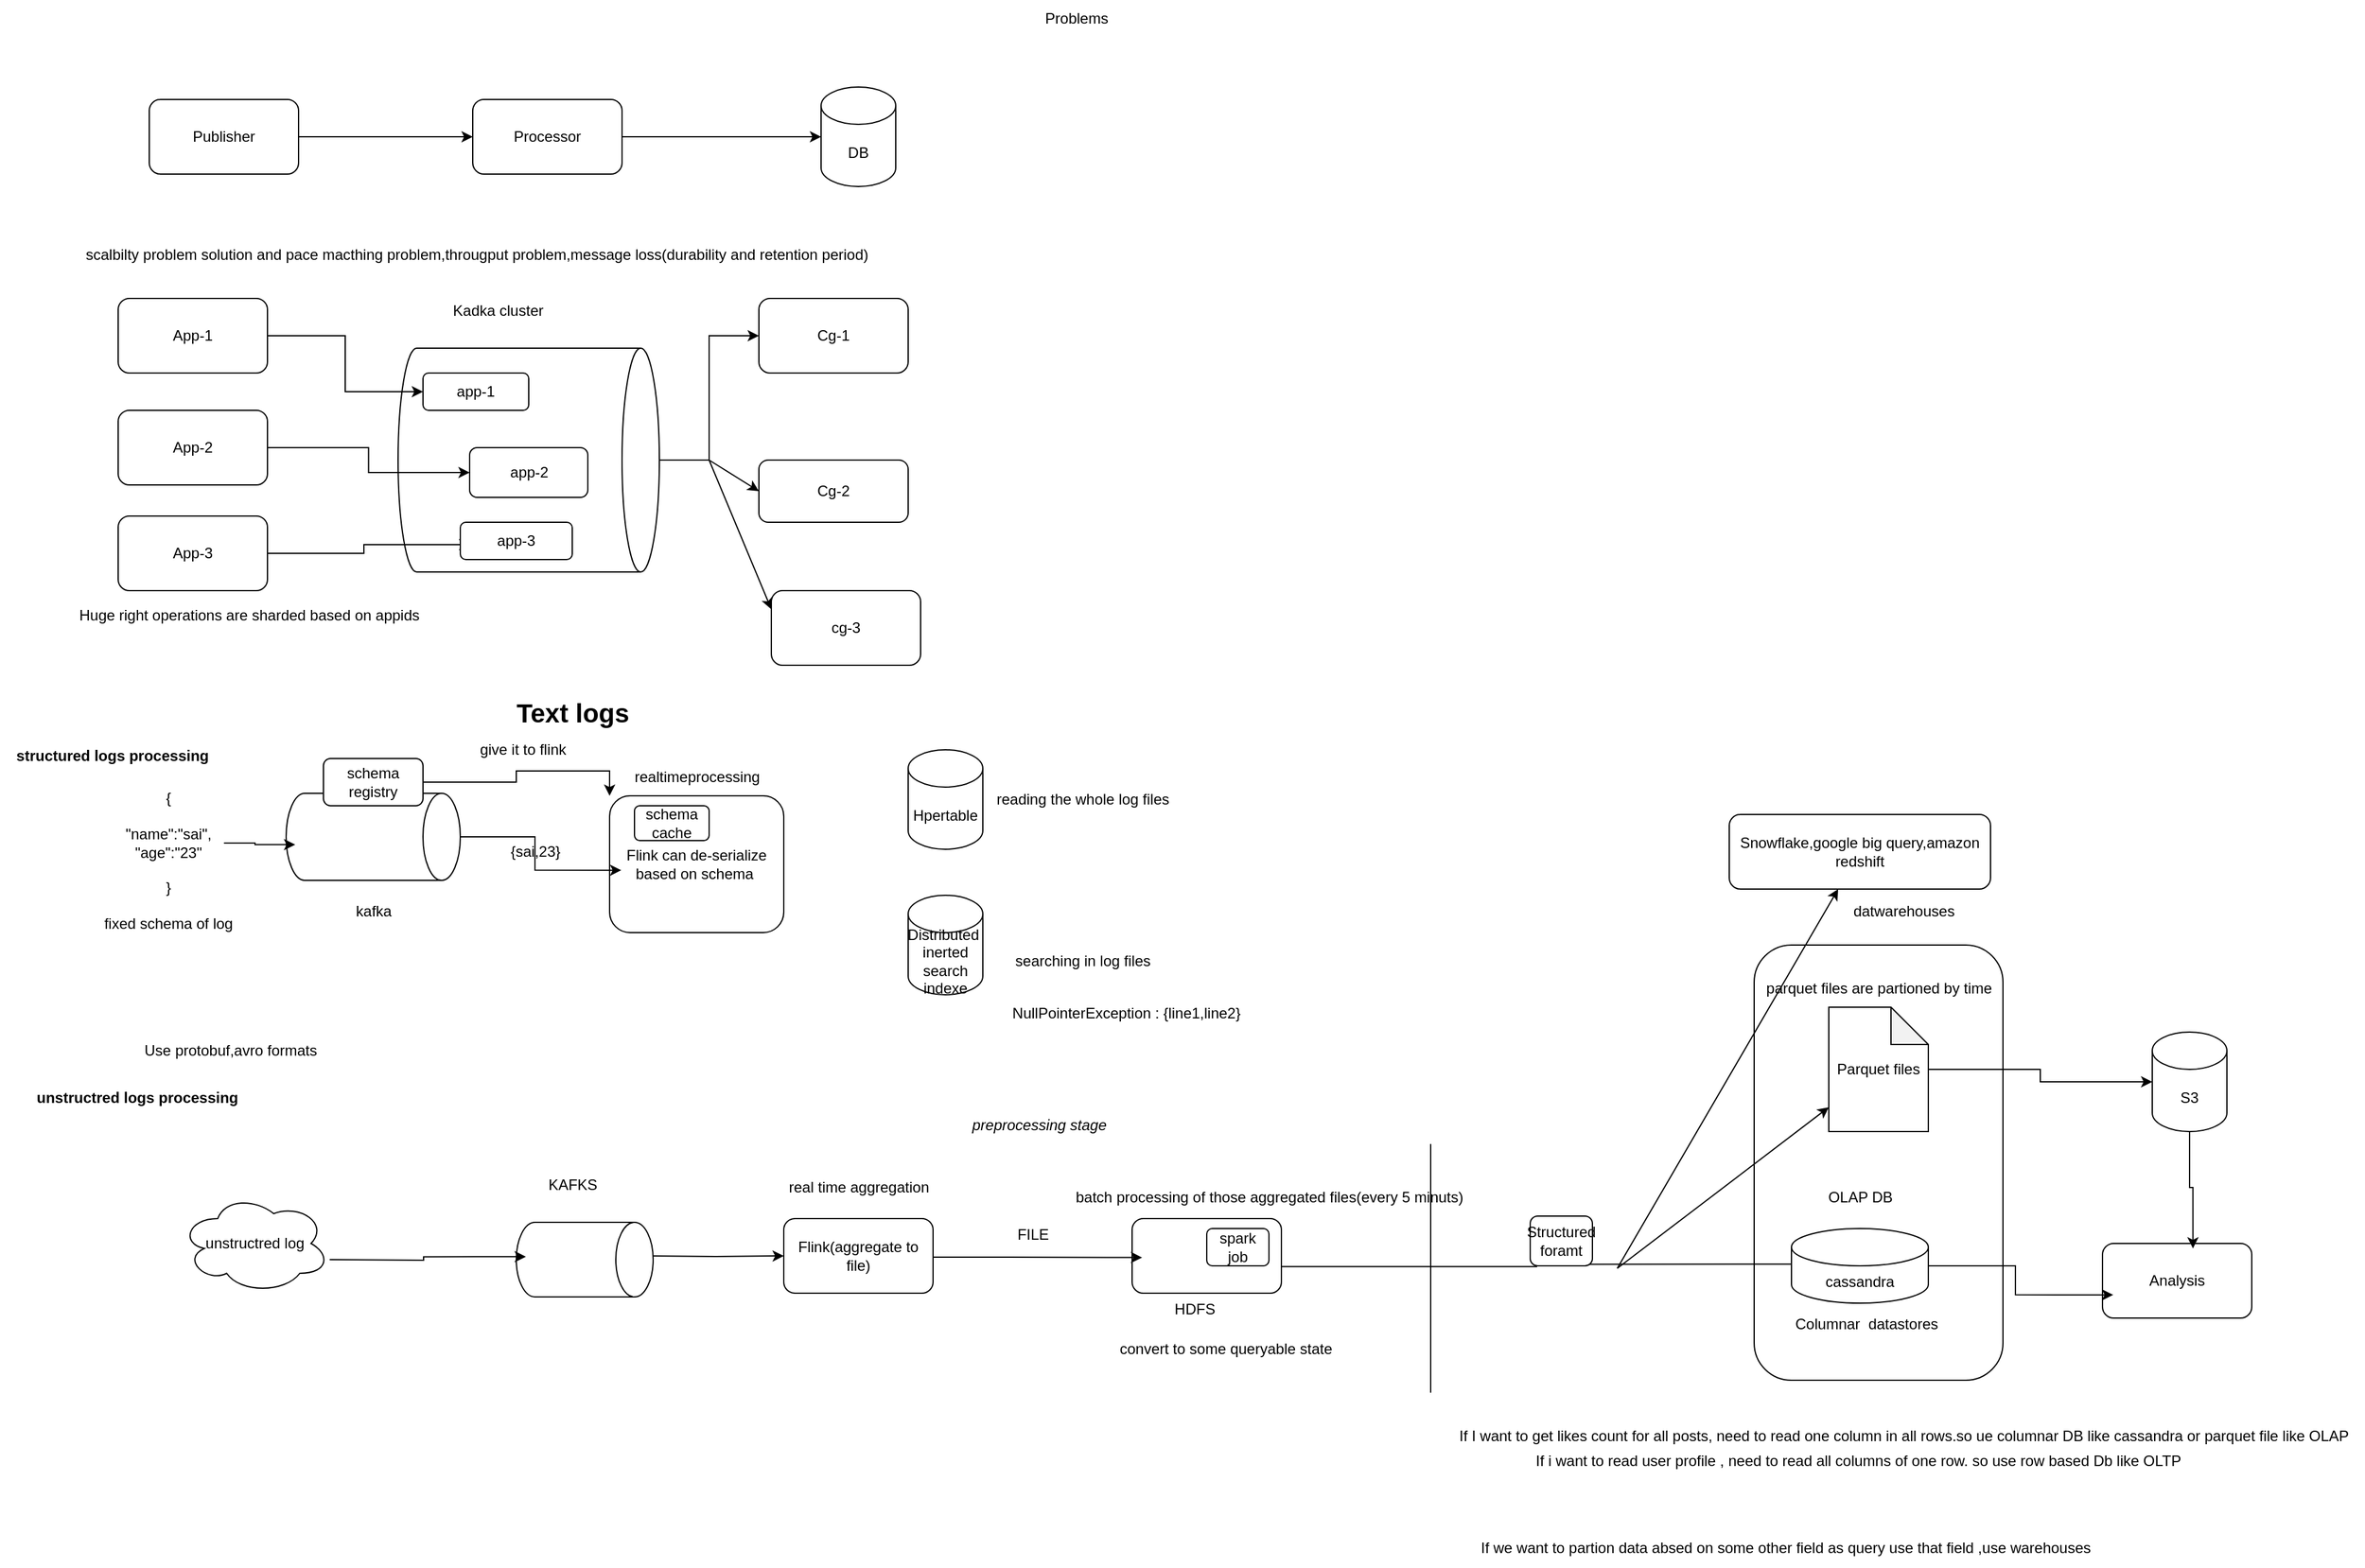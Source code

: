 <mxfile version="26.0.5">
  <diagram name="Page-1" id="fbrGblQ0Jxa6JTfF2wjv">
    <mxGraphModel dx="3094" dy="412" grid="1" gridSize="10" guides="1" tooltips="1" connect="1" arrows="1" fold="1" page="1" pageScale="1" pageWidth="2300" pageHeight="2300" math="0" shadow="0">
      <root>
        <mxCell id="0" />
        <mxCell id="1" parent="0" />
        <mxCell id="SqJxspUXISPDHeBOHrzl-97" value="" style="rounded=1;whiteSpace=wrap;html=1;" vertex="1" parent="1">
          <mxGeometry x="1390" y="800" width="200" height="350" as="geometry" />
        </mxCell>
        <mxCell id="SqJxspUXISPDHeBOHrzl-10" value="" style="shape=cylinder3;whiteSpace=wrap;html=1;boundedLbl=1;backgroundOutline=1;size=15;rotation=90;" vertex="1" parent="1">
          <mxGeometry x="315" y="305" width="180" height="210" as="geometry" />
        </mxCell>
        <mxCell id="SqJxspUXISPDHeBOHrzl-1" value="Processor" style="rounded=1;whiteSpace=wrap;html=1;" vertex="1" parent="1">
          <mxGeometry x="360" y="120" width="120" height="60" as="geometry" />
        </mxCell>
        <mxCell id="SqJxspUXISPDHeBOHrzl-4" style="edgeStyle=orthogonalEdgeStyle;rounded=0;orthogonalLoop=1;jettySize=auto;html=1;entryX=0;entryY=0.5;entryDx=0;entryDy=0;" edge="1" parent="1" source="SqJxspUXISPDHeBOHrzl-2" target="SqJxspUXISPDHeBOHrzl-1">
          <mxGeometry relative="1" as="geometry" />
        </mxCell>
        <mxCell id="SqJxspUXISPDHeBOHrzl-2" value="Publisher" style="rounded=1;whiteSpace=wrap;html=1;" vertex="1" parent="1">
          <mxGeometry x="100" y="120" width="120" height="60" as="geometry" />
        </mxCell>
        <mxCell id="SqJxspUXISPDHeBOHrzl-3" value="DB" style="shape=cylinder3;whiteSpace=wrap;html=1;boundedLbl=1;backgroundOutline=1;size=15;" vertex="1" parent="1">
          <mxGeometry x="640" y="110" width="60" height="80" as="geometry" />
        </mxCell>
        <mxCell id="SqJxspUXISPDHeBOHrzl-5" style="edgeStyle=orthogonalEdgeStyle;rounded=0;orthogonalLoop=1;jettySize=auto;html=1;entryX=0;entryY=0.5;entryDx=0;entryDy=0;entryPerimeter=0;" edge="1" parent="1" source="SqJxspUXISPDHeBOHrzl-1" target="SqJxspUXISPDHeBOHrzl-3">
          <mxGeometry relative="1" as="geometry" />
        </mxCell>
        <mxCell id="SqJxspUXISPDHeBOHrzl-6" value="Problems" style="text;html=1;align=center;verticalAlign=middle;resizable=0;points=[];autosize=1;strokeColor=none;fillColor=none;" vertex="1" parent="1">
          <mxGeometry x="810" y="40" width="70" height="30" as="geometry" />
        </mxCell>
        <mxCell id="SqJxspUXISPDHeBOHrzl-21" style="edgeStyle=orthogonalEdgeStyle;rounded=0;orthogonalLoop=1;jettySize=auto;html=1;" edge="1" parent="1" source="SqJxspUXISPDHeBOHrzl-7" target="SqJxspUXISPDHeBOHrzl-11">
          <mxGeometry relative="1" as="geometry" />
        </mxCell>
        <mxCell id="SqJxspUXISPDHeBOHrzl-7" value="App-1" style="rounded=1;whiteSpace=wrap;html=1;" vertex="1" parent="1">
          <mxGeometry x="75" y="280" width="120" height="60" as="geometry" />
        </mxCell>
        <mxCell id="SqJxspUXISPDHeBOHrzl-19" style="edgeStyle=orthogonalEdgeStyle;rounded=0;orthogonalLoop=1;jettySize=auto;html=1;entryX=0;entryY=0.5;entryDx=0;entryDy=0;" edge="1" parent="1" source="SqJxspUXISPDHeBOHrzl-8" target="SqJxspUXISPDHeBOHrzl-16">
          <mxGeometry relative="1" as="geometry" />
        </mxCell>
        <mxCell id="SqJxspUXISPDHeBOHrzl-8" value="App-2" style="rounded=1;whiteSpace=wrap;html=1;" vertex="1" parent="1">
          <mxGeometry x="75" y="370" width="120" height="60" as="geometry" />
        </mxCell>
        <mxCell id="SqJxspUXISPDHeBOHrzl-20" style="edgeStyle=orthogonalEdgeStyle;rounded=0;orthogonalLoop=1;jettySize=auto;html=1;entryX=0.089;entryY=0.6;entryDx=0;entryDy=0;entryPerimeter=0;" edge="1" parent="1" source="SqJxspUXISPDHeBOHrzl-9" target="SqJxspUXISPDHeBOHrzl-13">
          <mxGeometry relative="1" as="geometry">
            <mxPoint x="270" y="480" as="targetPoint" />
          </mxGeometry>
        </mxCell>
        <mxCell id="SqJxspUXISPDHeBOHrzl-9" value="App-3" style="rounded=1;whiteSpace=wrap;html=1;" vertex="1" parent="1">
          <mxGeometry x="75" y="455" width="120" height="60" as="geometry" />
        </mxCell>
        <mxCell id="SqJxspUXISPDHeBOHrzl-22" style="edgeStyle=orthogonalEdgeStyle;rounded=0;orthogonalLoop=1;jettySize=auto;html=1;" edge="1" parent="1" source="SqJxspUXISPDHeBOHrzl-10" target="SqJxspUXISPDHeBOHrzl-15">
          <mxGeometry relative="1" as="geometry" />
        </mxCell>
        <mxCell id="SqJxspUXISPDHeBOHrzl-11" value="app-1" style="rounded=1;whiteSpace=wrap;html=1;" vertex="1" parent="1">
          <mxGeometry x="320" y="340" width="85" height="30" as="geometry" />
        </mxCell>
        <mxCell id="SqJxspUXISPDHeBOHrzl-12" value="Cg-2" style="rounded=1;whiteSpace=wrap;html=1;" vertex="1" parent="1">
          <mxGeometry x="590" y="410" width="120" height="50" as="geometry" />
        </mxCell>
        <mxCell id="SqJxspUXISPDHeBOHrzl-13" value="app-3" style="rounded=1;whiteSpace=wrap;html=1;" vertex="1" parent="1">
          <mxGeometry x="350" y="460" width="90" height="30" as="geometry" />
        </mxCell>
        <mxCell id="SqJxspUXISPDHeBOHrzl-14" value="Kadka cluster" style="text;html=1;align=center;verticalAlign=middle;resizable=0;points=[];autosize=1;strokeColor=none;fillColor=none;" vertex="1" parent="1">
          <mxGeometry x="330" y="275" width="100" height="30" as="geometry" />
        </mxCell>
        <mxCell id="SqJxspUXISPDHeBOHrzl-15" value="Cg-1" style="rounded=1;whiteSpace=wrap;html=1;" vertex="1" parent="1">
          <mxGeometry x="590" y="280" width="120" height="60" as="geometry" />
        </mxCell>
        <mxCell id="SqJxspUXISPDHeBOHrzl-16" value="app-2" style="rounded=1;whiteSpace=wrap;html=1;" vertex="1" parent="1">
          <mxGeometry x="357.5" y="400" width="95" height="40" as="geometry" />
        </mxCell>
        <mxCell id="SqJxspUXISPDHeBOHrzl-17" value="cg-3" style="rounded=1;whiteSpace=wrap;html=1;" vertex="1" parent="1">
          <mxGeometry x="600" y="515" width="120" height="60" as="geometry" />
        </mxCell>
        <mxCell id="SqJxspUXISPDHeBOHrzl-23" value="" style="endArrow=classic;html=1;rounded=0;entryX=0;entryY=0.5;entryDx=0;entryDy=0;" edge="1" parent="1" target="SqJxspUXISPDHeBOHrzl-12">
          <mxGeometry width="50" height="50" relative="1" as="geometry">
            <mxPoint x="550" y="410" as="sourcePoint" />
            <mxPoint x="430" y="370" as="targetPoint" />
          </mxGeometry>
        </mxCell>
        <mxCell id="SqJxspUXISPDHeBOHrzl-24" value="" style="endArrow=classic;html=1;rounded=0;entryX=0;entryY=0.25;entryDx=0;entryDy=0;" edge="1" parent="1" target="SqJxspUXISPDHeBOHrzl-17">
          <mxGeometry width="50" height="50" relative="1" as="geometry">
            <mxPoint x="550" y="410" as="sourcePoint" />
            <mxPoint x="430" y="370" as="targetPoint" />
          </mxGeometry>
        </mxCell>
        <mxCell id="SqJxspUXISPDHeBOHrzl-25" value="scalbilty problem solution and pace macthing problem,througput problem,message loss(durability and retention period)" style="text;html=1;align=center;verticalAlign=middle;resizable=0;points=[];autosize=1;strokeColor=none;fillColor=none;" vertex="1" parent="1">
          <mxGeometry x="37.5" y="230" width="650" height="30" as="geometry" />
        </mxCell>
        <mxCell id="SqJxspUXISPDHeBOHrzl-26" value="&lt;b&gt;structured logs processing&lt;/b&gt;" style="text;html=1;align=center;verticalAlign=middle;resizable=0;points=[];autosize=1;strokeColor=none;fillColor=none;" vertex="1" parent="1">
          <mxGeometry x="-20" y="633" width="180" height="30" as="geometry" />
        </mxCell>
        <mxCell id="SqJxspUXISPDHeBOHrzl-27" value="&lt;b&gt;unstructred logs processing&lt;/b&gt;" style="text;html=1;align=center;verticalAlign=middle;resizable=0;points=[];autosize=1;strokeColor=none;fillColor=none;" vertex="1" parent="1">
          <mxGeometry x="-5" y="908" width="190" height="30" as="geometry" />
        </mxCell>
        <mxCell id="SqJxspUXISPDHeBOHrzl-28" value="Huge right operations are sharded based on appids" style="text;html=1;align=center;verticalAlign=middle;resizable=0;points=[];autosize=1;strokeColor=none;fillColor=none;" vertex="1" parent="1">
          <mxGeometry x="30" y="520" width="300" height="30" as="geometry" />
        </mxCell>
        <mxCell id="SqJxspUXISPDHeBOHrzl-29" value="Flink(aggregate to file)" style="rounded=1;whiteSpace=wrap;html=1;" vertex="1" parent="1">
          <mxGeometry x="610" y="1020" width="120" height="60" as="geometry" />
        </mxCell>
        <mxCell id="SqJxspUXISPDHeBOHrzl-70" style="edgeStyle=orthogonalEdgeStyle;rounded=0;orthogonalLoop=1;jettySize=auto;html=1;exitX=0.994;exitY=0.644;exitDx=0;exitDy=0;exitPerimeter=0;entryX=0.097;entryY=0.478;entryDx=0;entryDy=0;entryPerimeter=0;" edge="1" parent="1" source="SqJxspUXISPDHeBOHrzl-30" target="SqJxspUXISPDHeBOHrzl-78">
          <mxGeometry relative="1" as="geometry">
            <mxPoint x="1300" y="1059.5" as="targetPoint" />
            <mxPoint x="1070" y="1059.5" as="sourcePoint" />
          </mxGeometry>
        </mxCell>
        <mxCell id="SqJxspUXISPDHeBOHrzl-30" value="" style="rounded=1;whiteSpace=wrap;html=1;" vertex="1" parent="1">
          <mxGeometry x="890" y="1020" width="120" height="60" as="geometry" />
        </mxCell>
        <mxCell id="SqJxspUXISPDHeBOHrzl-31" value="real time aggregation" style="text;html=1;align=center;verticalAlign=middle;resizable=0;points=[];autosize=1;strokeColor=none;fillColor=none;" vertex="1" parent="1">
          <mxGeometry x="600" y="980" width="140" height="30" as="geometry" />
        </mxCell>
        <mxCell id="SqJxspUXISPDHeBOHrzl-32" value="batch processing of those aggregated files(every 5 minuts)" style="text;html=1;align=center;verticalAlign=middle;resizable=0;points=[];autosize=1;strokeColor=none;fillColor=none;" vertex="1" parent="1">
          <mxGeometry x="830" y="988" width="340" height="30" as="geometry" />
        </mxCell>
        <mxCell id="SqJxspUXISPDHeBOHrzl-33" style="edgeStyle=orthogonalEdgeStyle;rounded=0;orthogonalLoop=1;jettySize=auto;html=1;entryX=0.067;entryY=0.522;entryDx=0;entryDy=0;entryPerimeter=0;" edge="1" parent="1" source="SqJxspUXISPDHeBOHrzl-29" target="SqJxspUXISPDHeBOHrzl-30">
          <mxGeometry relative="1" as="geometry">
            <Array as="points">
              <mxPoint x="790" y="1051" />
              <mxPoint x="790" y="1051" />
            </Array>
          </mxGeometry>
        </mxCell>
        <mxCell id="SqJxspUXISPDHeBOHrzl-34" value="Flink can de-serialize based on schema&amp;nbsp;" style="rounded=1;whiteSpace=wrap;html=1;" vertex="1" parent="1">
          <mxGeometry x="470" y="680" width="140" height="110" as="geometry" />
        </mxCell>
        <mxCell id="SqJxspUXISPDHeBOHrzl-35" value="realtimeprocessing" style="text;html=1;align=center;verticalAlign=middle;resizable=0;points=[];autosize=1;strokeColor=none;fillColor=none;" vertex="1" parent="1">
          <mxGeometry x="480" y="650" width="120" height="30" as="geometry" />
        </mxCell>
        <mxCell id="SqJxspUXISPDHeBOHrzl-36" value="" style="endArrow=none;html=1;rounded=0;" edge="1" parent="1">
          <mxGeometry width="50" height="50" relative="1" as="geometry">
            <mxPoint x="1130" y="1160" as="sourcePoint" />
            <mxPoint x="1130" y="960" as="targetPoint" />
          </mxGeometry>
        </mxCell>
        <mxCell id="SqJxspUXISPDHeBOHrzl-37" value="&lt;i&gt;preprocessing stage&lt;/i&gt;" style="text;html=1;align=center;verticalAlign=middle;resizable=0;points=[];autosize=1;strokeColor=none;fillColor=none;" vertex="1" parent="1">
          <mxGeometry x="750" y="930" width="130" height="30" as="geometry" />
        </mxCell>
        <mxCell id="SqJxspUXISPDHeBOHrzl-38" value="" style="shape=cylinder3;whiteSpace=wrap;html=1;boundedLbl=1;backgroundOutline=1;size=15;rotation=90;" vertex="1" parent="1">
          <mxGeometry x="245" y="643" width="70" height="140" as="geometry" />
        </mxCell>
        <mxCell id="SqJxspUXISPDHeBOHrzl-39" value="Hpertable" style="shape=cylinder3;whiteSpace=wrap;html=1;boundedLbl=1;backgroundOutline=1;size=15;" vertex="1" parent="1">
          <mxGeometry x="710" y="643" width="60" height="80" as="geometry" />
        </mxCell>
        <mxCell id="SqJxspUXISPDHeBOHrzl-40" value="reading the whole log files" style="text;html=1;align=center;verticalAlign=middle;resizable=0;points=[];autosize=1;strokeColor=none;fillColor=none;" vertex="1" parent="1">
          <mxGeometry x="770" y="668" width="160" height="30" as="geometry" />
        </mxCell>
        <mxCell id="SqJxspUXISPDHeBOHrzl-41" value="Distributed&amp;nbsp; inerted search indexe" style="shape=cylinder3;whiteSpace=wrap;html=1;boundedLbl=1;backgroundOutline=1;size=15;" vertex="1" parent="1">
          <mxGeometry x="710" y="760" width="60" height="80" as="geometry" />
        </mxCell>
        <mxCell id="SqJxspUXISPDHeBOHrzl-42" value="searching in log files" style="text;html=1;align=center;verticalAlign=middle;resizable=0;points=[];autosize=1;strokeColor=none;fillColor=none;" vertex="1" parent="1">
          <mxGeometry x="785" y="798" width="130" height="30" as="geometry" />
        </mxCell>
        <mxCell id="SqJxspUXISPDHeBOHrzl-43" value="NullPointerException : {line1,line2}" style="text;html=1;align=center;verticalAlign=middle;resizable=0;points=[];autosize=1;strokeColor=none;fillColor=none;" vertex="1" parent="1">
          <mxGeometry x="780" y="840" width="210" height="30" as="geometry" />
        </mxCell>
        <mxCell id="SqJxspUXISPDHeBOHrzl-48" style="edgeStyle=orthogonalEdgeStyle;rounded=0;orthogonalLoop=1;jettySize=auto;html=1;entryX=0;entryY=0;entryDx=0;entryDy=0;" edge="1" parent="1" source="SqJxspUXISPDHeBOHrzl-44" target="SqJxspUXISPDHeBOHrzl-34">
          <mxGeometry relative="1" as="geometry" />
        </mxCell>
        <mxCell id="SqJxspUXISPDHeBOHrzl-44" value="schema registry" style="rounded=1;whiteSpace=wrap;html=1;" vertex="1" parent="1">
          <mxGeometry x="240" y="650" width="80" height="38" as="geometry" />
        </mxCell>
        <mxCell id="SqJxspUXISPDHeBOHrzl-46" value="kafka" style="text;html=1;align=center;verticalAlign=middle;resizable=0;points=[];autosize=1;strokeColor=none;fillColor=none;" vertex="1" parent="1">
          <mxGeometry x="255" y="758" width="50" height="30" as="geometry" />
        </mxCell>
        <mxCell id="SqJxspUXISPDHeBOHrzl-47" style="edgeStyle=orthogonalEdgeStyle;rounded=0;orthogonalLoop=1;jettySize=auto;html=1;entryX=0.067;entryY=0.544;entryDx=0;entryDy=0;entryPerimeter=0;" edge="1" parent="1" source="SqJxspUXISPDHeBOHrzl-38" target="SqJxspUXISPDHeBOHrzl-34">
          <mxGeometry relative="1" as="geometry" />
        </mxCell>
        <mxCell id="SqJxspUXISPDHeBOHrzl-49" value="give it to flink" style="text;html=1;align=center;verticalAlign=middle;resizable=0;points=[];autosize=1;strokeColor=none;fillColor=none;" vertex="1" parent="1">
          <mxGeometry x="355" y="628" width="90" height="30" as="geometry" />
        </mxCell>
        <mxCell id="SqJxspUXISPDHeBOHrzl-50" value="{&lt;div&gt;&lt;br&gt;&lt;/div&gt;&lt;div&gt;&quot;name&quot;:&quot;sai&quot;,&lt;/div&gt;&lt;div&gt;&quot;age&quot;:&quot;23&quot;&lt;/div&gt;&lt;div&gt;&lt;br&gt;&lt;/div&gt;&lt;div&gt;}&lt;/div&gt;" style="text;html=1;align=center;verticalAlign=middle;resizable=0;points=[];autosize=1;strokeColor=none;fillColor=none;" vertex="1" parent="1">
          <mxGeometry x="70" y="668" width="90" height="100" as="geometry" />
        </mxCell>
        <mxCell id="SqJxspUXISPDHeBOHrzl-51" value="fixed schema of log" style="text;html=1;align=center;verticalAlign=middle;resizable=0;points=[];autosize=1;strokeColor=none;fillColor=none;" vertex="1" parent="1">
          <mxGeometry x="50" y="768" width="130" height="30" as="geometry" />
        </mxCell>
        <mxCell id="SqJxspUXISPDHeBOHrzl-52" value="Use protobuf,avro formats" style="text;html=1;align=center;verticalAlign=middle;resizable=0;points=[];autosize=1;strokeColor=none;fillColor=none;" vertex="1" parent="1">
          <mxGeometry x="85" y="870" width="160" height="30" as="geometry" />
        </mxCell>
        <mxCell id="SqJxspUXISPDHeBOHrzl-53" value="{sai,23}" style="text;html=1;align=center;verticalAlign=middle;resizable=0;points=[];autosize=1;strokeColor=none;fillColor=none;" vertex="1" parent="1">
          <mxGeometry x="380" y="710" width="60" height="30" as="geometry" />
        </mxCell>
        <mxCell id="SqJxspUXISPDHeBOHrzl-54" style="edgeStyle=orthogonalEdgeStyle;rounded=0;orthogonalLoop=1;jettySize=auto;html=1;entryX=0.59;entryY=0.948;entryDx=0;entryDy=0;entryPerimeter=0;" edge="1" parent="1" source="SqJxspUXISPDHeBOHrzl-50" target="SqJxspUXISPDHeBOHrzl-38">
          <mxGeometry relative="1" as="geometry" />
        </mxCell>
        <mxCell id="SqJxspUXISPDHeBOHrzl-55" value="schema cache" style="rounded=1;whiteSpace=wrap;html=1;" vertex="1" parent="1">
          <mxGeometry x="490" y="688" width="60" height="28" as="geometry" />
        </mxCell>
        <mxCell id="SqJxspUXISPDHeBOHrzl-59" value="&lt;b&gt;&lt;font style=&quot;font-size: 21px;&quot;&gt;Text logs&lt;/font&gt;&lt;/b&gt;" style="text;html=1;align=center;verticalAlign=middle;resizable=0;points=[];autosize=1;strokeColor=none;fillColor=none;" vertex="1" parent="1">
          <mxGeometry x="385" y="593" width="110" height="40" as="geometry" />
        </mxCell>
        <mxCell id="SqJxspUXISPDHeBOHrzl-63" value="FILE" style="text;html=1;align=center;verticalAlign=middle;resizable=0;points=[];autosize=1;strokeColor=none;fillColor=none;" vertex="1" parent="1">
          <mxGeometry x="785" y="1018" width="50" height="30" as="geometry" />
        </mxCell>
        <mxCell id="SqJxspUXISPDHeBOHrzl-65" style="edgeStyle=orthogonalEdgeStyle;rounded=0;orthogonalLoop=1;jettySize=auto;html=1;entryX=0;entryY=0.5;entryDx=0;entryDy=0;" edge="1" parent="1" target="SqJxspUXISPDHeBOHrzl-29">
          <mxGeometry relative="1" as="geometry">
            <mxPoint x="500" y="1050" as="sourcePoint" />
          </mxGeometry>
        </mxCell>
        <mxCell id="SqJxspUXISPDHeBOHrzl-64" value="" style="shape=cylinder3;whiteSpace=wrap;html=1;boundedLbl=1;backgroundOutline=1;size=15;rotation=90;" vertex="1" parent="1">
          <mxGeometry x="420" y="998" width="60" height="110" as="geometry" />
        </mxCell>
        <mxCell id="SqJxspUXISPDHeBOHrzl-66" value="KAFKS" style="text;html=1;align=center;verticalAlign=middle;resizable=0;points=[];autosize=1;strokeColor=none;fillColor=none;" vertex="1" parent="1">
          <mxGeometry x="410" y="978" width="60" height="30" as="geometry" />
        </mxCell>
        <mxCell id="SqJxspUXISPDHeBOHrzl-69" value="convert to some queryable state" style="text;html=1;align=center;verticalAlign=middle;resizable=0;points=[];autosize=1;strokeColor=none;fillColor=none;" vertex="1" parent="1">
          <mxGeometry x="870" y="1110" width="190" height="30" as="geometry" />
        </mxCell>
        <mxCell id="SqJxspUXISPDHeBOHrzl-75" style="edgeStyle=orthogonalEdgeStyle;rounded=0;orthogonalLoop=1;jettySize=auto;html=1;entryX=0.461;entryY=0.93;entryDx=0;entryDy=0;entryPerimeter=0;" edge="1" parent="1" target="SqJxspUXISPDHeBOHrzl-64">
          <mxGeometry relative="1" as="geometry">
            <mxPoint x="245" y="1053" as="sourcePoint" />
          </mxGeometry>
        </mxCell>
        <mxCell id="SqJxspUXISPDHeBOHrzl-76" value="unstructred log" style="ellipse;shape=cloud;whiteSpace=wrap;html=1;" vertex="1" parent="1">
          <mxGeometry x="125" y="1000" width="120" height="80" as="geometry" />
        </mxCell>
        <mxCell id="SqJxspUXISPDHeBOHrzl-77" value="Structured foramt" style="rounded=1;whiteSpace=wrap;html=1;" vertex="1" parent="1">
          <mxGeometry x="1210" y="1018" width="50" height="40" as="geometry" />
        </mxCell>
        <mxCell id="SqJxspUXISPDHeBOHrzl-78" value="cassandra" style="shape=cylinder3;whiteSpace=wrap;html=1;boundedLbl=1;backgroundOutline=1;size=15;" vertex="1" parent="1">
          <mxGeometry x="1420" y="1028" width="110" height="60" as="geometry" />
        </mxCell>
        <mxCell id="SqJxspUXISPDHeBOHrzl-82" value="If I want to get likes count for all posts, need to read one column in all rows.so ue columnar DB like cassandra or parquet file like OLAP" style="text;html=1;align=center;verticalAlign=middle;resizable=0;points=[];autosize=1;strokeColor=none;fillColor=none;" vertex="1" parent="1">
          <mxGeometry x="1140" y="1180" width="740" height="30" as="geometry" />
        </mxCell>
        <mxCell id="SqJxspUXISPDHeBOHrzl-83" value="Analysis" style="rounded=1;whiteSpace=wrap;html=1;" vertex="1" parent="1">
          <mxGeometry x="1670" y="1040" width="120" height="60" as="geometry" />
        </mxCell>
        <mxCell id="SqJxspUXISPDHeBOHrzl-84" style="edgeStyle=orthogonalEdgeStyle;rounded=0;orthogonalLoop=1;jettySize=auto;html=1;entryX=0.072;entryY=0.689;entryDx=0;entryDy=0;entryPerimeter=0;" edge="1" parent="1" source="SqJxspUXISPDHeBOHrzl-78" target="SqJxspUXISPDHeBOHrzl-83">
          <mxGeometry relative="1" as="geometry" />
        </mxCell>
        <mxCell id="SqJxspUXISPDHeBOHrzl-85" value="OLAP DB" style="text;html=1;align=center;verticalAlign=middle;resizable=0;points=[];autosize=1;strokeColor=none;fillColor=none;" vertex="1" parent="1">
          <mxGeometry x="1435" y="988" width="80" height="30" as="geometry" />
        </mxCell>
        <mxCell id="SqJxspUXISPDHeBOHrzl-86" value="If i want to read user profile , need to read all columns of one row. so use row based Db like OLTP&amp;nbsp;" style="text;html=1;align=center;verticalAlign=middle;resizable=0;points=[];autosize=1;strokeColor=none;fillColor=none;" vertex="1" parent="1">
          <mxGeometry x="1200" y="1200" width="550" height="30" as="geometry" />
        </mxCell>
        <mxCell id="SqJxspUXISPDHeBOHrzl-88" value="HDFS" style="text;html=1;align=center;verticalAlign=middle;resizable=0;points=[];autosize=1;strokeColor=none;fillColor=none;" vertex="1" parent="1">
          <mxGeometry x="910" y="1078" width="60" height="30" as="geometry" />
        </mxCell>
        <mxCell id="SqJxspUXISPDHeBOHrzl-89" value="spark job" style="rounded=1;whiteSpace=wrap;html=1;" vertex="1" parent="1">
          <mxGeometry x="950" y="1028" width="50" height="30" as="geometry" />
        </mxCell>
        <mxCell id="SqJxspUXISPDHeBOHrzl-92" value="" style="endArrow=classic;html=1;rounded=0;" edge="1" parent="1" target="SqJxspUXISPDHeBOHrzl-93">
          <mxGeometry width="50" height="50" relative="1" as="geometry">
            <mxPoint x="1280" y="1060" as="sourcePoint" />
            <mxPoint x="1360" y="930" as="targetPoint" />
          </mxGeometry>
        </mxCell>
        <mxCell id="SqJxspUXISPDHeBOHrzl-94" style="edgeStyle=orthogonalEdgeStyle;rounded=0;orthogonalLoop=1;jettySize=auto;html=1;" edge="1" parent="1" source="SqJxspUXISPDHeBOHrzl-93" target="SqJxspUXISPDHeBOHrzl-95">
          <mxGeometry relative="1" as="geometry">
            <mxPoint x="1620" y="910" as="targetPoint" />
          </mxGeometry>
        </mxCell>
        <mxCell id="SqJxspUXISPDHeBOHrzl-93" value="Parquet files" style="shape=note;whiteSpace=wrap;html=1;backgroundOutline=1;darkOpacity=0.05;" vertex="1" parent="1">
          <mxGeometry x="1450" y="850" width="80" height="100" as="geometry" />
        </mxCell>
        <mxCell id="SqJxspUXISPDHeBOHrzl-95" value="S3" style="shape=cylinder3;whiteSpace=wrap;html=1;boundedLbl=1;backgroundOutline=1;size=15;" vertex="1" parent="1">
          <mxGeometry x="1710" y="870" width="60" height="80" as="geometry" />
        </mxCell>
        <mxCell id="SqJxspUXISPDHeBOHrzl-96" style="edgeStyle=orthogonalEdgeStyle;rounded=0;orthogonalLoop=1;jettySize=auto;html=1;entryX=0.606;entryY=0.067;entryDx=0;entryDy=0;entryPerimeter=0;" edge="1" parent="1" source="SqJxspUXISPDHeBOHrzl-95" target="SqJxspUXISPDHeBOHrzl-83">
          <mxGeometry relative="1" as="geometry" />
        </mxCell>
        <mxCell id="SqJxspUXISPDHeBOHrzl-98" value="Columnar&amp;nbsp; datastores" style="text;html=1;align=center;verticalAlign=middle;resizable=0;points=[];autosize=1;strokeColor=none;fillColor=none;" vertex="1" parent="1">
          <mxGeometry x="1410" y="1090" width="140" height="30" as="geometry" />
        </mxCell>
        <mxCell id="SqJxspUXISPDHeBOHrzl-99" value="parquet files are partioned by time" style="text;html=1;align=center;verticalAlign=middle;resizable=0;points=[];autosize=1;strokeColor=none;fillColor=none;" vertex="1" parent="1">
          <mxGeometry x="1390" y="820" width="200" height="30" as="geometry" />
        </mxCell>
        <mxCell id="SqJxspUXISPDHeBOHrzl-100" value="" style="endArrow=classic;html=1;rounded=0;" edge="1" parent="1" target="SqJxspUXISPDHeBOHrzl-101">
          <mxGeometry width="50" height="50" relative="1" as="geometry">
            <mxPoint x="1280" y="1060" as="sourcePoint" />
            <mxPoint x="1390" y="730" as="targetPoint" />
          </mxGeometry>
        </mxCell>
        <mxCell id="SqJxspUXISPDHeBOHrzl-101" value="Snowflake,google big query,amazon redshift" style="rounded=1;whiteSpace=wrap;html=1;" vertex="1" parent="1">
          <mxGeometry x="1370" y="695" width="210" height="60" as="geometry" />
        </mxCell>
        <mxCell id="SqJxspUXISPDHeBOHrzl-102" value="datwarehouses" style="text;html=1;align=center;verticalAlign=middle;resizable=0;points=[];autosize=1;strokeColor=none;fillColor=none;" vertex="1" parent="1">
          <mxGeometry x="1460" y="758" width="100" height="30" as="geometry" />
        </mxCell>
        <mxCell id="SqJxspUXISPDHeBOHrzl-103" value="If we want to partion data absed on some other field as query use that field ,use warehouses" style="text;html=1;align=center;verticalAlign=middle;resizable=0;points=[];autosize=1;strokeColor=none;fillColor=none;" vertex="1" parent="1">
          <mxGeometry x="1160" y="1270" width="510" height="30" as="geometry" />
        </mxCell>
      </root>
    </mxGraphModel>
  </diagram>
</mxfile>

